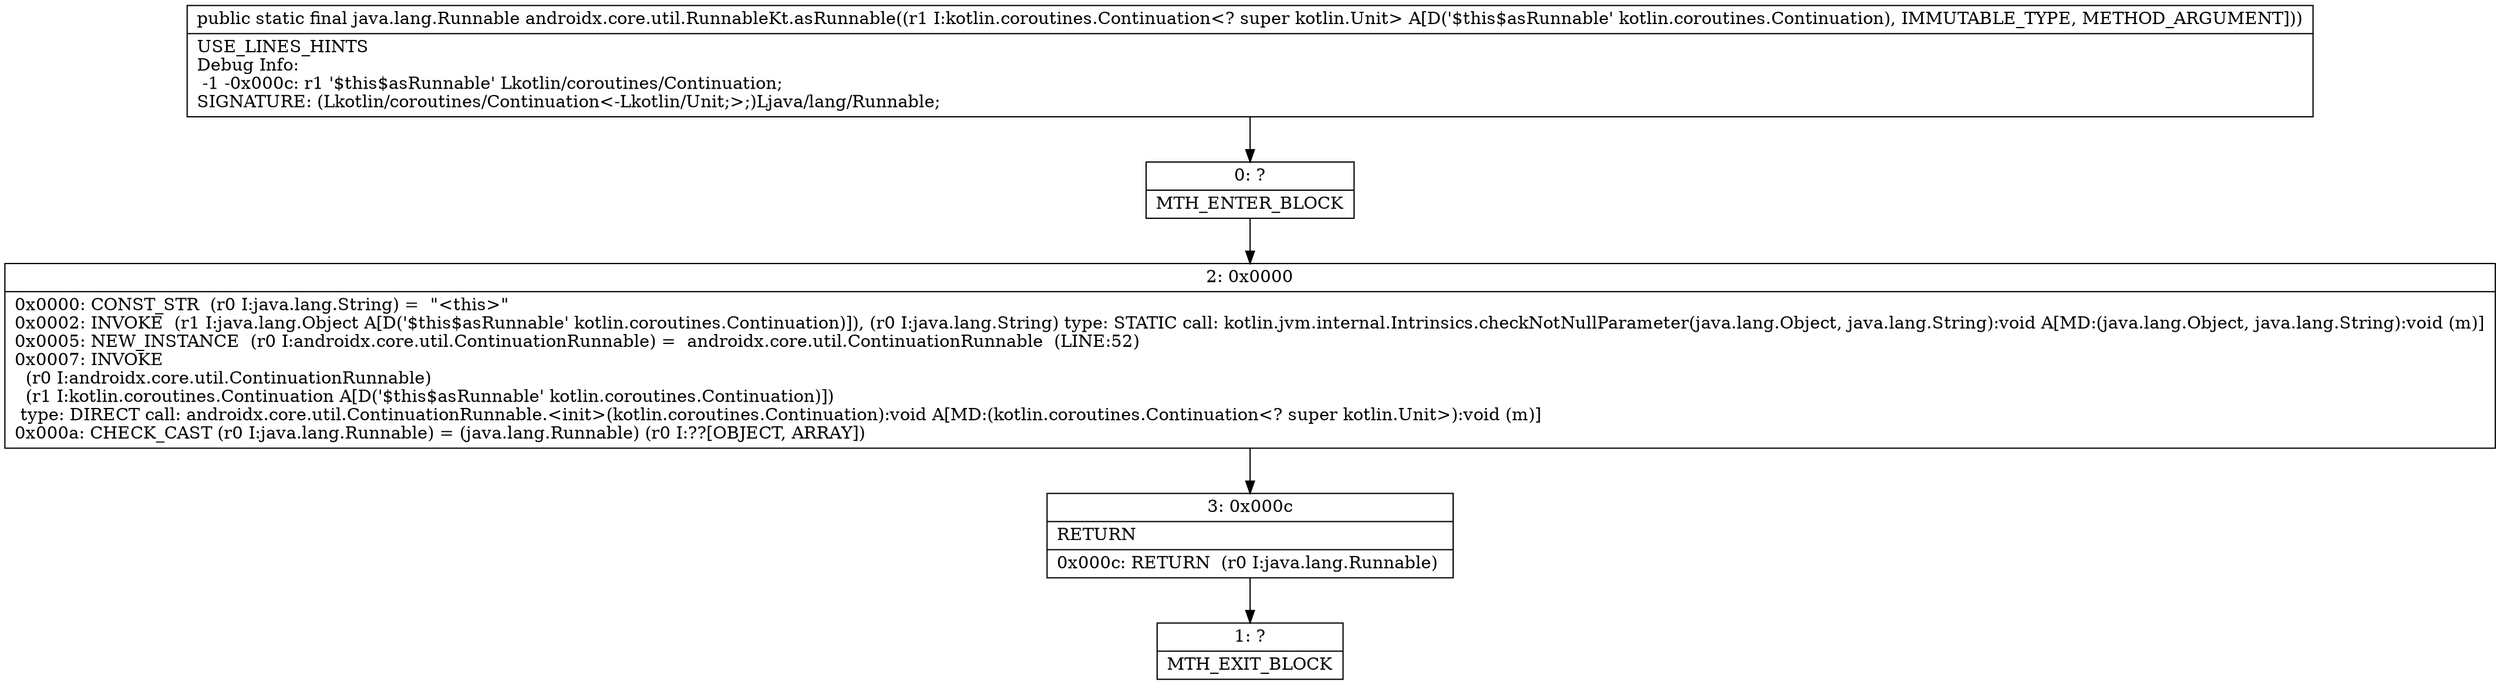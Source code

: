 digraph "CFG forandroidx.core.util.RunnableKt.asRunnable(Lkotlin\/coroutines\/Continuation;)Ljava\/lang\/Runnable;" {
Node_0 [shape=record,label="{0\:\ ?|MTH_ENTER_BLOCK\l}"];
Node_2 [shape=record,label="{2\:\ 0x0000|0x0000: CONST_STR  (r0 I:java.lang.String) =  \"\<this\>\" \l0x0002: INVOKE  (r1 I:java.lang.Object A[D('$this$asRunnable' kotlin.coroutines.Continuation)]), (r0 I:java.lang.String) type: STATIC call: kotlin.jvm.internal.Intrinsics.checkNotNullParameter(java.lang.Object, java.lang.String):void A[MD:(java.lang.Object, java.lang.String):void (m)]\l0x0005: NEW_INSTANCE  (r0 I:androidx.core.util.ContinuationRunnable) =  androidx.core.util.ContinuationRunnable  (LINE:52)\l0x0007: INVOKE  \l  (r0 I:androidx.core.util.ContinuationRunnable)\l  (r1 I:kotlin.coroutines.Continuation A[D('$this$asRunnable' kotlin.coroutines.Continuation)])\l type: DIRECT call: androidx.core.util.ContinuationRunnable.\<init\>(kotlin.coroutines.Continuation):void A[MD:(kotlin.coroutines.Continuation\<? super kotlin.Unit\>):void (m)]\l0x000a: CHECK_CAST (r0 I:java.lang.Runnable) = (java.lang.Runnable) (r0 I:??[OBJECT, ARRAY]) \l}"];
Node_3 [shape=record,label="{3\:\ 0x000c|RETURN\l|0x000c: RETURN  (r0 I:java.lang.Runnable) \l}"];
Node_1 [shape=record,label="{1\:\ ?|MTH_EXIT_BLOCK\l}"];
MethodNode[shape=record,label="{public static final java.lang.Runnable androidx.core.util.RunnableKt.asRunnable((r1 I:kotlin.coroutines.Continuation\<? super kotlin.Unit\> A[D('$this$asRunnable' kotlin.coroutines.Continuation), IMMUTABLE_TYPE, METHOD_ARGUMENT]))  | USE_LINES_HINTS\lDebug Info:\l  \-1 \-0x000c: r1 '$this$asRunnable' Lkotlin\/coroutines\/Continuation;\lSIGNATURE: (Lkotlin\/coroutines\/Continuation\<\-Lkotlin\/Unit;\>;)Ljava\/lang\/Runnable;\l}"];
MethodNode -> Node_0;Node_0 -> Node_2;
Node_2 -> Node_3;
Node_3 -> Node_1;
}

